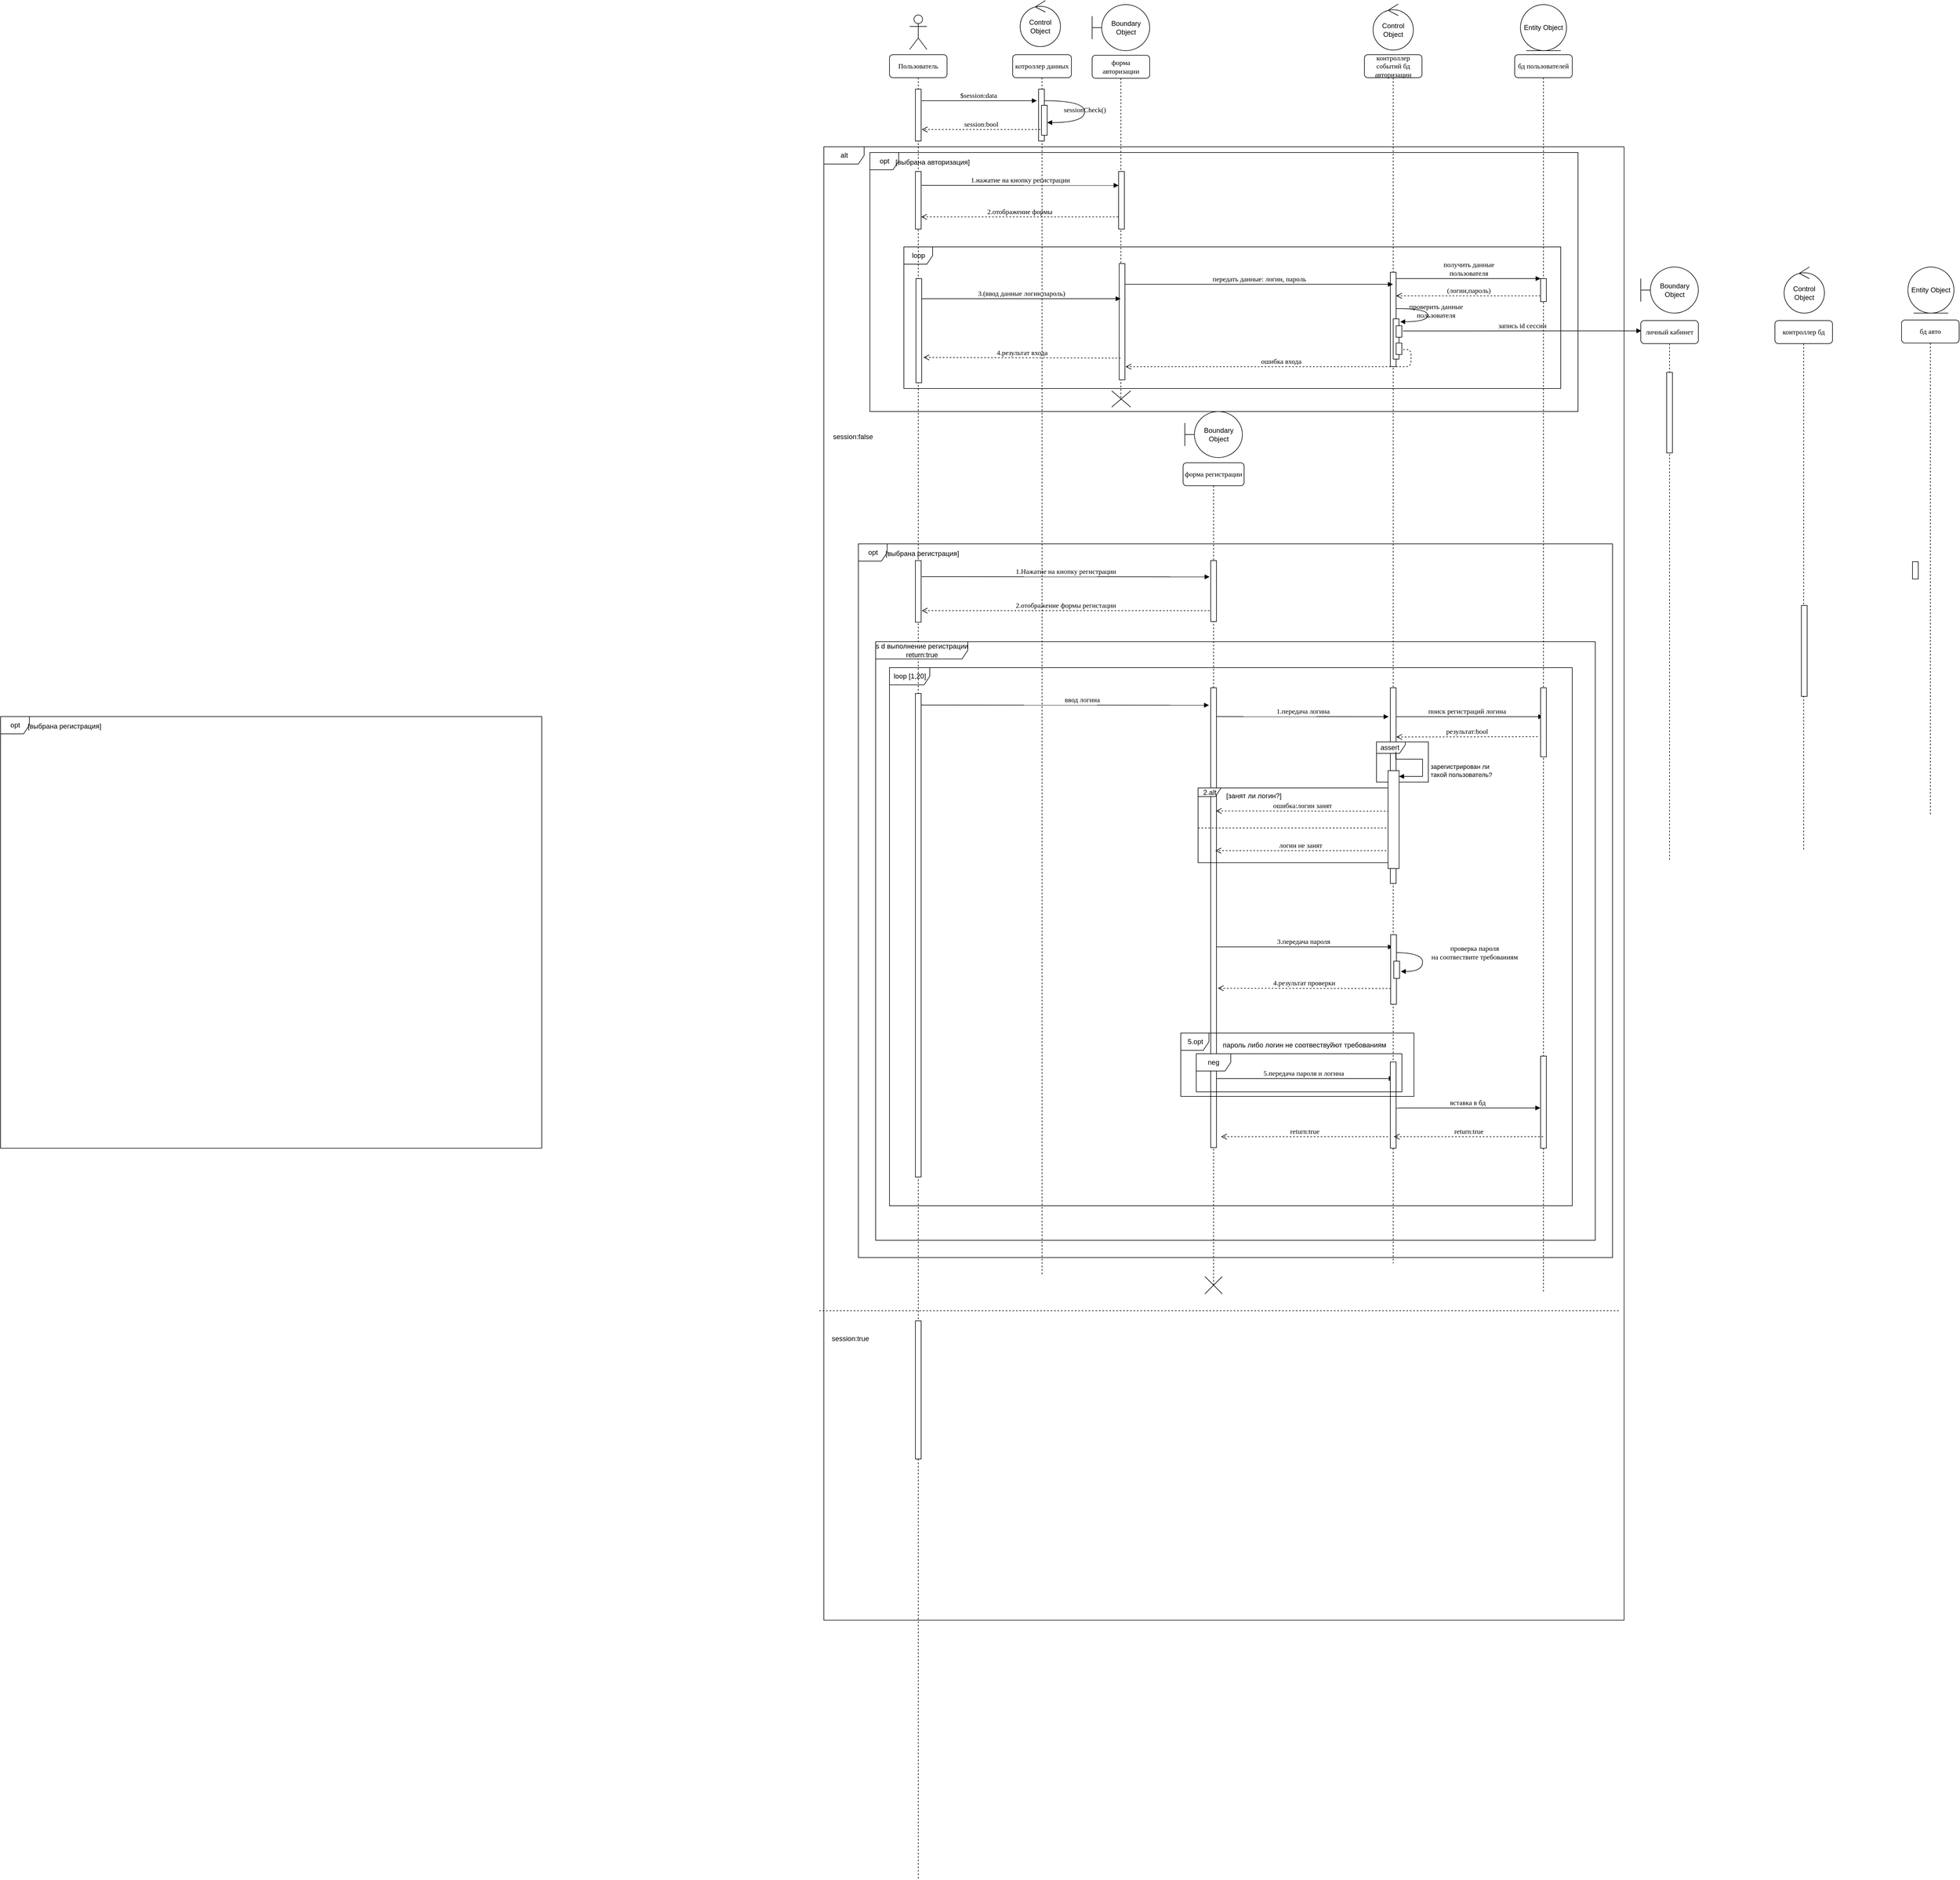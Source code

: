 <mxfile version="14.4.3" type="github">
  <diagram name="Page-1" id="13e1069c-82ec-6db2-03f1-153e76fe0fe0">
    <mxGraphModel dx="4631" dy="2146" grid="1" gridSize="10" guides="1" tooltips="1" connect="1" arrows="1" fold="1" page="1" pageScale="1" pageWidth="1100" pageHeight="850" background="#ffffff" math="0" shadow="0">
      <root>
        <mxCell id="0" />
        <mxCell id="1" parent="0" />
        <mxCell id="ozlEqdHtq1YX_P3JXQg_-59" value="loop [1,20]" style="shape=umlFrame;tabPosition=left;html=1;boundedLbl=1;labelInHeader=1;width=70;height=30;" parent="1" vertex="1">
          <mxGeometry x="14" y="1155" width="1186" height="935" as="geometry" />
        </mxCell>
        <mxCell id="ozlEqdHtq1YX_P3JXQg_-62" value="вставка в бд" style="html=1;verticalAlign=bottom;endArrow=block;labelBackgroundColor=none;fontFamily=Verdana;fontSize=12;edgeStyle=elbowEdgeStyle;elbow=vertical;exitX=0.211;exitY=0.154;exitDx=0;exitDy=0;exitPerimeter=0;" parent="1" edge="1">
          <mxGeometry relative="1" as="geometry">
            <mxPoint x="894.19" y="1922.07" as="sourcePoint" />
            <mxPoint x="1144.5" y="1920" as="targetPoint" />
            <Array as="points">
              <mxPoint x="945" y="1920" />
              <mxPoint x="1124.08" y="2040" />
              <mxPoint x="1081.83" y="2050" />
            </Array>
          </mxGeometry>
        </mxCell>
        <mxCell id="ozlEqdHtq1YX_P3JXQg_-51" value="5.передача пароля и логина" style="html=1;verticalAlign=bottom;endArrow=block;labelBackgroundColor=none;fontFamily=Verdana;fontSize=12;edgeStyle=elbowEdgeStyle;elbow=vertical;" parent="1" edge="1">
          <mxGeometry relative="1" as="geometry">
            <mxPoint x="575.5" y="1869" as="sourcePoint" />
            <mxPoint x="890" y="1869" as="targetPoint" />
            <Array as="points">
              <mxPoint x="860.5" y="1869" />
              <mxPoint x="830.5" y="1989" />
              <mxPoint x="788.25" y="1999" />
            </Array>
          </mxGeometry>
        </mxCell>
        <mxCell id="ozlEqdHtq1YX_P3JXQg_-31" value="3.передача пароля" style="html=1;verticalAlign=bottom;endArrow=block;labelBackgroundColor=none;fontFamily=Verdana;fontSize=12;edgeStyle=elbowEdgeStyle;elbow=vertical;" parent="1" source="5UJq4ZcLxgLSVfsXGpA9-72" target="7baba1c4bc27f4b0-4" edge="1">
          <mxGeometry relative="1" as="geometry">
            <mxPoint x="585" y="1640.034" as="sourcePoint" />
            <mxPoint x="884" y="1640" as="targetPoint" />
            <Array as="points">
              <mxPoint x="810" y="1640.29" />
              <mxPoint x="780" y="1760.29" />
              <mxPoint x="737.75" y="1770.29" />
            </Array>
          </mxGeometry>
        </mxCell>
        <mxCell id="ozlEqdHtq1YX_P3JXQg_-29" value="поиск регистраций логина" style="html=1;verticalAlign=bottom;endArrow=block;labelBackgroundColor=none;fontFamily=Verdana;fontSize=12;edgeStyle=elbowEdgeStyle;elbow=vertical;exitX=0.211;exitY=0.154;exitDx=0;exitDy=0;exitPerimeter=0;" parent="1" source="ozlEqdHtq1YX_P3JXQg_-12" target="7baba1c4bc27f4b0-5" edge="1">
          <mxGeometry relative="1" as="geometry">
            <mxPoint x="900" y="1240" as="sourcePoint" />
            <mxPoint x="1220" y="1240" as="targetPoint" />
            <Array as="points">
              <mxPoint x="1146" y="1240.29" />
              <mxPoint x="1116" y="1360.29" />
              <mxPoint x="1073.75" y="1370.29" />
            </Array>
          </mxGeometry>
        </mxCell>
        <mxCell id="5UJq4ZcLxgLSVfsXGpA9-53" value="opt" style="shape=umlFrame;tabPosition=left;html=1;boundedLbl=1;labelInHeader=1;width=50;height=30;" parent="1" vertex="1">
          <mxGeometry x="-20" y="260" width="1230" height="450" as="geometry" />
        </mxCell>
        <mxCell id="5UJq4ZcLxgLSVfsXGpA9-54" value="[выбрана авторизация]" style="text;align=center;" parent="5UJq4ZcLxgLSVfsXGpA9-53" vertex="1">
          <mxGeometry width="100" height="20" relative="1" as="geometry">
            <mxPoint x="59" y="3" as="offset" />
          </mxGeometry>
        </mxCell>
        <mxCell id="ozlEqdHtq1YX_P3JXQg_-3" value="" style="shape=umlDestroy;" parent="5UJq4ZcLxgLSVfsXGpA9-53" vertex="1">
          <mxGeometry x="420" y="414" width="33" height="28.34" as="geometry" />
        </mxCell>
        <mxCell id="5UJq4ZcLxgLSVfsXGpA9-32" value="loop" style="shape=umlFrame;tabPosition=left;html=1;boundedLbl=1;labelInHeader=1;width=50;height=30;" parent="1" vertex="1">
          <mxGeometry x="39" y="424" width="1141" height="246" as="geometry" />
        </mxCell>
        <mxCell id="5UJq4ZcLxgLSVfsXGpA9-11" value="alt" style="shape=umlFrame;tabWidth=110;tabHeight=30;tabPosition=left;html=1;boundedLbl=1;labelInHeader=1;width=70;height=30;" parent="1" vertex="1">
          <mxGeometry x="-100" y="250" width="1390" height="2560" as="geometry" />
        </mxCell>
        <mxCell id="5UJq4ZcLxgLSVfsXGpA9-12" value="session:false" style="text" parent="5UJq4ZcLxgLSVfsXGpA9-11" vertex="1">
          <mxGeometry width="100" height="20" relative="1" as="geometry">
            <mxPoint x="14" y="490" as="offset" />
          </mxGeometry>
        </mxCell>
        <mxCell id="5UJq4ZcLxgLSVfsXGpA9-13" value="session:true" style="line;strokeWidth=1;dashed=1;labelPosition=center;verticalLabelPosition=bottom;align=left;verticalAlign=top;spacingLeft=20;spacingTop=15;" parent="5UJq4ZcLxgLSVfsXGpA9-11" vertex="1">
          <mxGeometry x="-8.17" y="2002.69" width="1390" height="39.31" as="geometry" />
        </mxCell>
        <mxCell id="7baba1c4bc27f4b0-2" value="форма авторизации" style="shape=umlLifeline;perimeter=lifelinePerimeter;whiteSpace=wrap;html=1;container=1;collapsible=0;recursiveResize=0;outlineConnect=0;rounded=1;shadow=0;comic=0;labelBackgroundColor=none;strokeWidth=1;fontFamily=Verdana;fontSize=12;align=center;" parent="1" vertex="1">
          <mxGeometry x="366" y="91" width="100" height="599" as="geometry" />
        </mxCell>
        <mxCell id="7baba1c4bc27f4b0-10" value="" style="html=1;points=[];perimeter=orthogonalPerimeter;rounded=0;shadow=0;comic=0;labelBackgroundColor=none;strokeWidth=1;fontFamily=Verdana;fontSize=12;align=center;" parent="7baba1c4bc27f4b0-2" vertex="1">
          <mxGeometry x="47" y="362" width="10" height="202" as="geometry" />
        </mxCell>
        <mxCell id="5UJq4ZcLxgLSVfsXGpA9-65" value="" style="html=1;points=[];perimeter=orthogonalPerimeter;rounded=0;shadow=0;comic=0;labelBackgroundColor=none;strokeWidth=1;fontFamily=Verdana;fontSize=12;align=center;" parent="7baba1c4bc27f4b0-2" vertex="1">
          <mxGeometry x="46" y="202" width="10" height="100" as="geometry" />
        </mxCell>
        <mxCell id="7baba1c4bc27f4b0-4" value="контроллер событий бд&lt;br&gt;авторизации" style="shape=umlLifeline;perimeter=lifelinePerimeter;whiteSpace=wrap;html=1;container=1;collapsible=0;recursiveResize=0;outlineConnect=0;rounded=1;shadow=0;comic=0;labelBackgroundColor=none;strokeWidth=1;fontFamily=Verdana;fontSize=12;align=center;" parent="1" vertex="1">
          <mxGeometry x="839" y="90" width="100" height="2100" as="geometry" />
        </mxCell>
        <mxCell id="ozlEqdHtq1YX_P3JXQg_-36" value="проверка пароля&lt;br&gt;на соотвествите требованиям" style="html=1;verticalAlign=bottom;endArrow=block;labelBackgroundColor=none;fontFamily=Verdana;fontSize=12;elbow=vertical;edgeStyle=orthogonalEdgeStyle;curved=1;entryX=1.223;entryY=0.598;entryDx=0;entryDy=0;entryPerimeter=0;" parent="7baba1c4bc27f4b0-4" source="7baba1c4bc27f4b0-4" target="ozlEqdHtq1YX_P3JXQg_-33" edge="1">
          <mxGeometry x="0.096" y="90" relative="1" as="geometry">
            <mxPoint x="121" y="1530" as="sourcePoint" />
            <mxPoint x="121" y="1638" as="targetPoint" />
            <Array as="points">
              <mxPoint x="101" y="1560" />
              <mxPoint x="101" y="1593" />
            </Array>
            <mxPoint y="1" as="offset" />
          </mxGeometry>
        </mxCell>
        <mxCell id="ozlEqdHtq1YX_P3JXQg_-12" value="" style="html=1;points=[];perimeter=orthogonalPerimeter;rounded=0;shadow=0;comic=0;labelBackgroundColor=none;strokeWidth=1;fontFamily=Verdana;fontSize=12;align=center;" parent="7baba1c4bc27f4b0-4" vertex="1">
          <mxGeometry x="45" y="1100" width="10" height="340" as="geometry" />
        </mxCell>
        <mxCell id="ozlEqdHtq1YX_P3JXQg_-32" value="" style="html=1;points=[];perimeter=orthogonalPerimeter;rounded=0;shadow=0;comic=0;labelBackgroundColor=none;strokeWidth=1;fontFamily=Verdana;fontSize=12;align=center;" parent="7baba1c4bc27f4b0-4" vertex="1">
          <mxGeometry x="45.59" y="1529" width="10" height="121" as="geometry" />
        </mxCell>
        <mxCell id="ozlEqdHtq1YX_P3JXQg_-33" value="" style="html=1;points=[];perimeter=orthogonalPerimeter;rounded=0;shadow=0;comic=0;labelBackgroundColor=none;strokeWidth=1;fontFamily=Verdana;fontSize=12;align=center;" parent="7baba1c4bc27f4b0-4" vertex="1">
          <mxGeometry x="51" y="1575" width="10" height="30" as="geometry" />
        </mxCell>
        <mxCell id="ozlEqdHtq1YX_P3JXQg_-50" value="" style="html=1;points=[];perimeter=orthogonalPerimeter;rounded=0;shadow=0;comic=0;labelBackgroundColor=none;strokeWidth=1;fontFamily=Verdana;fontSize=12;align=center;" parent="7baba1c4bc27f4b0-4" vertex="1">
          <mxGeometry x="45" y="1750" width="10" height="150" as="geometry" />
        </mxCell>
        <mxCell id="7baba1c4bc27f4b0-5" value="бд пользователей" style="shape=umlLifeline;perimeter=lifelinePerimeter;whiteSpace=wrap;html=1;container=1;collapsible=0;recursiveResize=0;outlineConnect=0;rounded=1;shadow=0;comic=0;labelBackgroundColor=none;strokeWidth=1;fontFamily=Verdana;fontSize=12;align=center;" parent="1" vertex="1">
          <mxGeometry x="1100" y="90" width="100" height="2150" as="geometry" />
        </mxCell>
        <mxCell id="ozlEqdHtq1YX_P3JXQg_-21" value="" style="html=1;points=[];perimeter=orthogonalPerimeter;rounded=0;shadow=0;comic=0;labelBackgroundColor=none;strokeWidth=1;fontFamily=Verdana;fontSize=12;align=center;" parent="7baba1c4bc27f4b0-5" vertex="1">
          <mxGeometry x="45" y="1100" width="10" height="120" as="geometry" />
        </mxCell>
        <mxCell id="ozlEqdHtq1YX_P3JXQg_-61" value="" style="html=1;points=[];perimeter=orthogonalPerimeter;rounded=0;shadow=0;comic=0;labelBackgroundColor=none;strokeWidth=1;fontFamily=Verdana;fontSize=12;align=center;" parent="7baba1c4bc27f4b0-5" vertex="1">
          <mxGeometry x="45" y="1740" width="10" height="160" as="geometry" />
        </mxCell>
        <mxCell id="7baba1c4bc27f4b0-6" value="личный кабинет" style="shape=umlLifeline;perimeter=lifelinePerimeter;whiteSpace=wrap;html=1;container=1;collapsible=0;recursiveResize=0;outlineConnect=0;rounded=1;shadow=0;comic=0;labelBackgroundColor=none;strokeWidth=1;fontFamily=Verdana;fontSize=12;align=center;size=40;" parent="1" vertex="1">
          <mxGeometry x="1319" y="552" width="100" height="938" as="geometry" />
        </mxCell>
        <mxCell id="5UJq4ZcLxgLSVfsXGpA9-8" value="" style="html=1;points=[];perimeter=orthogonalPerimeter;rounded=0;shadow=0;comic=0;labelBackgroundColor=none;strokeWidth=1;fontFamily=Verdana;fontSize=12;align=center;" parent="7baba1c4bc27f4b0-6" vertex="1">
          <mxGeometry x="45" y="90" width="10" height="140" as="geometry" />
        </mxCell>
        <mxCell id="7baba1c4bc27f4b0-7" value="бд авто" style="shape=umlLifeline;perimeter=lifelinePerimeter;whiteSpace=wrap;html=1;container=1;collapsible=0;recursiveResize=0;outlineConnect=0;rounded=1;shadow=0;comic=0;labelBackgroundColor=none;strokeWidth=1;fontFamily=Verdana;fontSize=12;align=center;" parent="1" vertex="1">
          <mxGeometry x="1772" y="551" width="100" height="860" as="geometry" />
        </mxCell>
        <mxCell id="7baba1c4bc27f4b0-8" value="Пользователь" style="shape=umlLifeline;perimeter=lifelinePerimeter;whiteSpace=wrap;html=1;container=1;collapsible=0;recursiveResize=0;outlineConnect=0;rounded=1;shadow=0;comic=0;labelBackgroundColor=none;strokeWidth=1;fontFamily=Verdana;fontSize=12;align=center;" parent="1" vertex="1">
          <mxGeometry x="14" y="90" width="100" height="3170" as="geometry" />
        </mxCell>
        <mxCell id="7baba1c4bc27f4b0-9" value="" style="html=1;points=[];perimeter=orthogonalPerimeter;rounded=0;shadow=0;comic=0;labelBackgroundColor=none;strokeWidth=1;fontFamily=Verdana;fontSize=12;align=center;" parent="7baba1c4bc27f4b0-8" vertex="1">
          <mxGeometry x="45" y="60" width="10" height="90" as="geometry" />
        </mxCell>
        <mxCell id="5UJq4ZcLxgLSVfsXGpA9-60" value="" style="html=1;points=[];perimeter=orthogonalPerimeter;rounded=0;shadow=0;comic=0;labelBackgroundColor=none;strokeWidth=1;fontFamily=Verdana;fontSize=12;align=center;" parent="7baba1c4bc27f4b0-8" vertex="1">
          <mxGeometry x="45" y="879" width="10" height="107" as="geometry" />
        </mxCell>
        <mxCell id="5UJq4ZcLxgLSVfsXGpA9-64" value="" style="html=1;points=[];perimeter=orthogonalPerimeter;rounded=0;shadow=0;comic=0;labelBackgroundColor=none;strokeWidth=1;fontFamily=Verdana;fontSize=12;align=center;" parent="7baba1c4bc27f4b0-8" vertex="1">
          <mxGeometry x="45" y="203" width="10" height="100" as="geometry" />
        </mxCell>
        <mxCell id="ozlEqdHtq1YX_P3JXQg_-10" value="" style="html=1;points=[];perimeter=orthogonalPerimeter;rounded=0;shadow=0;comic=0;labelBackgroundColor=none;strokeWidth=1;fontFamily=Verdana;fontSize=12;align=center;" parent="7baba1c4bc27f4b0-8" vertex="1">
          <mxGeometry x="45" y="1110" width="10" height="840" as="geometry" />
        </mxCell>
        <mxCell id="aM3WUYIUwHqpuG_lVAmX-4" value="" style="html=1;points=[];perimeter=orthogonalPerimeter;rounded=0;shadow=0;comic=0;labelBackgroundColor=none;strokeWidth=1;fontFamily=Verdana;fontSize=12;align=center;" vertex="1" parent="7baba1c4bc27f4b0-8">
          <mxGeometry x="45" y="2200" width="10" height="240" as="geometry" />
        </mxCell>
        <mxCell id="7baba1c4bc27f4b0-16" value="" style="html=1;points=[];perimeter=orthogonalPerimeter;rounded=0;shadow=0;comic=0;labelBackgroundColor=none;strokeWidth=1;fontFamily=Verdana;fontSize=12;align=center;" parent="1" vertex="1">
          <mxGeometry x="884" y="468" width="10" height="164" as="geometry" />
        </mxCell>
        <mxCell id="7baba1c4bc27f4b0-19" value="" style="html=1;points=[];perimeter=orthogonalPerimeter;rounded=0;shadow=0;comic=0;labelBackgroundColor=none;strokeWidth=1;fontFamily=Verdana;fontSize=12;align=center;" parent="1" vertex="1">
          <mxGeometry x="1145" y="479" width="10" height="40" as="geometry" />
        </mxCell>
        <mxCell id="7baba1c4bc27f4b0-20" value="получить данные&lt;br&gt;пользователя" style="html=1;verticalAlign=bottom;endArrow=block;entryX=0;entryY=0;labelBackgroundColor=none;fontFamily=Verdana;fontSize=12;edgeStyle=elbowEdgeStyle;elbow=vertical;" parent="1" target="7baba1c4bc27f4b0-19" edge="1">
          <mxGeometry relative="1" as="geometry">
            <mxPoint x="894" y="479" as="sourcePoint" />
          </mxGeometry>
        </mxCell>
        <mxCell id="7baba1c4bc27f4b0-21" value="(логин,пароль)" style="html=1;verticalAlign=bottom;endArrow=open;dashed=1;endSize=8;labelBackgroundColor=none;fontFamily=Verdana;fontSize=12;edgeStyle=elbowEdgeStyle;elbow=vertical;" parent="1" source="7baba1c4bc27f4b0-19" edge="1">
          <mxGeometry relative="1" as="geometry">
            <mxPoint x="894" y="509" as="targetPoint" />
            <Array as="points">
              <mxPoint x="969" y="509" />
              <mxPoint x="999" y="509" />
            </Array>
          </mxGeometry>
        </mxCell>
        <mxCell id="7baba1c4bc27f4b0-25" value="" style="html=1;points=[];perimeter=orthogonalPerimeter;rounded=0;shadow=0;comic=0;labelBackgroundColor=none;strokeColor=#000000;strokeWidth=1;fillColor=#FFFFFF;fontFamily=Verdana;fontSize=12;fontColor=#000000;align=center;" parent="1" vertex="1">
          <mxGeometry x="1791" y="971" width="10" height="30" as="geometry" />
        </mxCell>
        <mxCell id="7baba1c4bc27f4b0-26" value="запись id сессии" style="html=1;verticalAlign=bottom;endArrow=block;labelBackgroundColor=none;fontFamily=Verdana;fontSize=12;startArrow=none;exitX=1.193;exitY=0.452;exitDx=0;exitDy=0;exitPerimeter=0;entryX=0.01;entryY=0.019;entryDx=0;entryDy=0;entryPerimeter=0;" parent="1" source="5UJq4ZcLxgLSVfsXGpA9-27" target="7baba1c4bc27f4b0-6" edge="1">
          <mxGeometry relative="1" as="geometry">
            <mxPoint x="894" y="612" as="sourcePoint" />
            <mxPoint x="1123" y="570" as="targetPoint" />
          </mxGeometry>
        </mxCell>
        <mxCell id="7baba1c4bc27f4b0-14" value="передать данные: логин, пароль" style="html=1;verticalAlign=bottom;endArrow=block;labelBackgroundColor=none;fontFamily=Verdana;fontSize=12;edgeStyle=elbowEdgeStyle;elbow=vertical;" parent="1" source="7baba1c4bc27f4b0-10" edge="1">
          <mxGeometry relative="1" as="geometry">
            <mxPoint x="416" y="449" as="sourcePoint" />
            <mxPoint x="888.5" y="489" as="targetPoint" />
            <Array as="points">
              <mxPoint x="536" y="489" />
            </Array>
          </mxGeometry>
        </mxCell>
        <mxCell id="7baba1c4bc27f4b0-34" value="" style="html=1;points=[];perimeter=orthogonalPerimeter;rounded=0;shadow=0;comic=0;labelBackgroundColor=none;strokeWidth=1;fontFamily=Verdana;fontSize=12;align=center;" parent="1" vertex="1">
          <mxGeometry x="889" y="549" width="10" height="70" as="geometry" />
        </mxCell>
        <mxCell id="7baba1c4bc27f4b0-35" value="проверить данные&lt;br&gt;пользователя" style="html=1;verticalAlign=bottom;endArrow=block;labelBackgroundColor=none;fontFamily=Verdana;fontSize=12;elbow=vertical;edgeStyle=orthogonalEdgeStyle;curved=1;entryX=1.213;entryY=0.072;entryPerimeter=0;exitX=1.038;exitY=0.345;exitPerimeter=0;entryDx=0;entryDy=0;" parent="1" target="7baba1c4bc27f4b0-34" edge="1">
          <mxGeometry x="0.205" y="14" relative="1" as="geometry">
            <mxPoint x="894.38" y="531.1" as="sourcePoint" />
            <mxPoint x="894" y="479" as="targetPoint" />
            <Array as="points">
              <mxPoint x="949" y="531" />
              <mxPoint x="949" y="554" />
            </Array>
            <mxPoint as="offset" />
          </mxGeometry>
        </mxCell>
        <mxCell id="5UJq4ZcLxgLSVfsXGpA9-1" value="" style="shape=umlActor;verticalLabelPosition=bottom;verticalAlign=top;html=1;outlineConnect=0;" parent="1" vertex="1">
          <mxGeometry x="49" y="21" width="30" height="60" as="geometry" />
        </mxCell>
        <mxCell id="5UJq4ZcLxgLSVfsXGpA9-5" value="Boundary Object" style="shape=umlBoundary;whiteSpace=wrap;html=1;" parent="1" vertex="1">
          <mxGeometry x="366" y="3" width="100" height="80" as="geometry" />
        </mxCell>
        <mxCell id="5UJq4ZcLxgLSVfsXGpA9-6" value="Control Object" style="ellipse;shape=umlControl;whiteSpace=wrap;html=1;" parent="1" vertex="1">
          <mxGeometry x="854" y="2" width="70" height="80" as="geometry" />
        </mxCell>
        <mxCell id="5UJq4ZcLxgLSVfsXGpA9-7" value="Entity Object" style="ellipse;shape=umlEntity;whiteSpace=wrap;html=1;" parent="1" vertex="1">
          <mxGeometry x="1110" y="3" width="80" height="80" as="geometry" />
        </mxCell>
        <mxCell id="5UJq4ZcLxgLSVfsXGpA9-15" value="котроллер данных" style="shape=umlLifeline;perimeter=lifelinePerimeter;whiteSpace=wrap;html=1;container=1;collapsible=0;recursiveResize=0;outlineConnect=0;rounded=1;shadow=0;comic=0;labelBackgroundColor=none;strokeWidth=1;fontFamily=Verdana;fontSize=12;align=center;" parent="1" vertex="1">
          <mxGeometry x="228" y="90" width="102" height="2120" as="geometry" />
        </mxCell>
        <mxCell id="5UJq4ZcLxgLSVfsXGpA9-16" value="" style="html=1;points=[];perimeter=orthogonalPerimeter;rounded=0;shadow=0;comic=0;labelBackgroundColor=none;strokeWidth=1;fontFamily=Verdana;fontSize=12;align=center;" parent="5UJq4ZcLxgLSVfsXGpA9-15" vertex="1">
          <mxGeometry x="45" y="60" width="10" height="90" as="geometry" />
        </mxCell>
        <mxCell id="5UJq4ZcLxgLSVfsXGpA9-21" value="" style="html=1;points=[];perimeter=orthogonalPerimeter;rounded=0;shadow=0;comic=0;labelBackgroundColor=none;strokeWidth=1;fontFamily=Verdana;fontSize=12;align=center;" parent="5UJq4ZcLxgLSVfsXGpA9-15" vertex="1">
          <mxGeometry x="50" y="88" width="10" height="52" as="geometry" />
        </mxCell>
        <mxCell id="5UJq4ZcLxgLSVfsXGpA9-22" value="sessionCheck()" style="html=1;verticalAlign=bottom;endArrow=block;labelBackgroundColor=none;fontFamily=Verdana;fontSize=12;elbow=vertical;edgeStyle=orthogonalEdgeStyle;curved=1;" parent="5UJq4ZcLxgLSVfsXGpA9-15" source="5UJq4ZcLxgLSVfsXGpA9-16" target="5UJq4ZcLxgLSVfsXGpA9-21" edge="1">
          <mxGeometry x="0.098" relative="1" as="geometry">
            <mxPoint x="70.0" y="80.0" as="sourcePoint" />
            <mxPoint x="74.62" y="117.92" as="targetPoint" />
            <Array as="points">
              <mxPoint x="125" y="80" />
              <mxPoint x="125" y="118" />
            </Array>
            <mxPoint as="offset" />
          </mxGeometry>
        </mxCell>
        <mxCell id="5UJq4ZcLxgLSVfsXGpA9-19" value="$session:data&amp;nbsp;" style="html=1;verticalAlign=bottom;endArrow=block;labelBackgroundColor=none;fontFamily=Verdana;fontSize=12;edgeStyle=elbowEdgeStyle;elbow=vertical;" parent="1" edge="1">
          <mxGeometry relative="1" as="geometry">
            <mxPoint x="70" y="170" as="sourcePoint" />
            <mxPoint x="270" y="170" as="targetPoint" />
            <Array as="points">
              <mxPoint x="196" y="170" />
              <mxPoint x="166" y="290" />
              <mxPoint x="123.75" y="300" />
            </Array>
          </mxGeometry>
        </mxCell>
        <mxCell id="5UJq4ZcLxgLSVfsXGpA9-20" value="Control Object" style="ellipse;shape=umlControl;whiteSpace=wrap;html=1;" parent="1" vertex="1">
          <mxGeometry x="241" y="-4" width="70" height="80" as="geometry" />
        </mxCell>
        <mxCell id="5UJq4ZcLxgLSVfsXGpA9-23" value="session:bool" style="html=1;verticalAlign=bottom;endArrow=open;dashed=1;endSize=8;exitX=-0.192;exitY=0.808;labelBackgroundColor=none;fontFamily=Verdana;fontSize=12;exitDx=0;exitDy=0;exitPerimeter=0;" parent="1" source="5UJq4ZcLxgLSVfsXGpA9-21" edge="1">
          <mxGeometry relative="1" as="geometry">
            <mxPoint x="70" y="220" as="targetPoint" />
            <mxPoint x="601" y="327" as="sourcePoint" />
          </mxGeometry>
        </mxCell>
        <mxCell id="5UJq4ZcLxgLSVfsXGpA9-24" value="3.(ввод данные логин,пароль)" style="html=1;verticalAlign=bottom;endArrow=block;labelBackgroundColor=none;fontFamily=Verdana;fontSize=12;edgeStyle=elbowEdgeStyle;elbow=vertical;" parent="1" edge="1">
          <mxGeometry relative="1" as="geometry">
            <mxPoint x="70" y="514" as="sourcePoint" />
            <mxPoint x="415.5" y="514" as="targetPoint" />
            <Array as="points">
              <mxPoint x="140" y="514" />
              <mxPoint x="266" y="494" />
              <mxPoint x="166" y="494" />
            </Array>
          </mxGeometry>
        </mxCell>
        <mxCell id="5UJq4ZcLxgLSVfsXGpA9-25" value="" style="html=1;points=[];perimeter=orthogonalPerimeter;rounded=0;shadow=0;comic=0;labelBackgroundColor=none;strokeWidth=1;fontFamily=Verdana;fontSize=12;align=center;" parent="1" vertex="1">
          <mxGeometry x="894" y="591" width="10" height="20" as="geometry" />
        </mxCell>
        <mxCell id="5UJq4ZcLxgLSVfsXGpA9-27" value="" style="html=1;points=[];perimeter=orthogonalPerimeter;rounded=0;shadow=0;comic=0;labelBackgroundColor=none;strokeWidth=1;fontFamily=Verdana;fontSize=12;align=center;" parent="1" vertex="1">
          <mxGeometry x="894" y="561" width="10" height="20" as="geometry" />
        </mxCell>
        <mxCell id="5UJq4ZcLxgLSVfsXGpA9-28" value="Boundary Object" style="shape=umlBoundary;whiteSpace=wrap;html=1;" parent="1" vertex="1">
          <mxGeometry x="1319" y="459" width="100" height="80" as="geometry" />
        </mxCell>
        <mxCell id="5UJq4ZcLxgLSVfsXGpA9-29" value="Entity Object" style="ellipse;shape=umlEntity;whiteSpace=wrap;html=1;" parent="1" vertex="1">
          <mxGeometry x="1783" y="459" width="80" height="80" as="geometry" />
        </mxCell>
        <mxCell id="5UJq4ZcLxgLSVfsXGpA9-30" value="контроллер бд" style="shape=umlLifeline;perimeter=lifelinePerimeter;whiteSpace=wrap;html=1;container=1;collapsible=0;recursiveResize=0;outlineConnect=0;rounded=1;shadow=0;comic=0;labelBackgroundColor=none;strokeWidth=1;fontFamily=Verdana;fontSize=12;align=center;size=40;" parent="1" vertex="1">
          <mxGeometry x="1552" y="552" width="100" height="920" as="geometry" />
        </mxCell>
        <mxCell id="5UJq4ZcLxgLSVfsXGpA9-34" value="" style="html=1;points=[];perimeter=orthogonalPerimeter;rounded=0;shadow=0;comic=0;labelBackgroundColor=none;strokeWidth=1;fontFamily=Verdana;fontSize=12;align=center;" parent="5UJq4ZcLxgLSVfsXGpA9-30" vertex="1">
          <mxGeometry x="46" y="495" width="10" height="158" as="geometry" />
        </mxCell>
        <mxCell id="5UJq4ZcLxgLSVfsXGpA9-31" value="Control Object" style="ellipse;shape=umlControl;whiteSpace=wrap;html=1;" parent="1" vertex="1">
          <mxGeometry x="1568" y="459" width="70" height="80" as="geometry" />
        </mxCell>
        <mxCell id="5UJq4ZcLxgLSVfsXGpA9-58" value="opt" style="shape=umlFrame;tabPosition=left;html=1;boundedLbl=1;labelInHeader=1;width=50;height=30;" parent="1" vertex="1">
          <mxGeometry x="-40" y="940" width="1310" height="1240" as="geometry" />
        </mxCell>
        <mxCell id="5UJq4ZcLxgLSVfsXGpA9-59" value="[выбрана регистрация]" style="text;align=center;" parent="5UJq4ZcLxgLSVfsXGpA9-58" vertex="1">
          <mxGeometry width="100" height="20" relative="1" as="geometry">
            <mxPoint x="61" y="3" as="offset" />
          </mxGeometry>
        </mxCell>
        <mxCell id="5UJq4ZcLxgLSVfsXGpA9-61" value="4.результат входа" style="html=1;verticalAlign=bottom;endArrow=open;dashed=1;endSize=8;labelBackgroundColor=none;fontFamily=Verdana;fontSize=12;" parent="1" edge="1">
          <mxGeometry relative="1" as="geometry">
            <mxPoint x="73" y="616" as="targetPoint" />
            <mxPoint x="415.5" y="617.2" as="sourcePoint" />
          </mxGeometry>
        </mxCell>
        <mxCell id="5UJq4ZcLxgLSVfsXGpA9-62" value="ошибка входа" style="html=1;verticalAlign=bottom;endArrow=open;dashed=1;endSize=8;labelBackgroundColor=none;fontFamily=Verdana;fontSize=12;edgeStyle=elbowEdgeStyle;elbow=vertical;exitX=1.72;exitY=0.762;exitDx=0;exitDy=0;exitPerimeter=0;entryX=1.107;entryY=0.887;entryDx=0;entryDy=0;entryPerimeter=0;" parent="1" source="7baba1c4bc27f4b0-34" target="7baba1c4bc27f4b0-10" edge="1">
          <mxGeometry relative="1" as="geometry">
            <mxPoint x="709" y="794" as="targetPoint" />
            <Array as="points">
              <mxPoint x="920" y="724" />
              <mxPoint x="784" y="794" />
              <mxPoint x="814" y="794" />
            </Array>
            <mxPoint x="839" y="794" as="sourcePoint" />
          </mxGeometry>
        </mxCell>
        <mxCell id="5UJq4ZcLxgLSVfsXGpA9-63" value="" style="html=1;points=[];perimeter=orthogonalPerimeter;rounded=0;shadow=0;comic=0;labelBackgroundColor=none;strokeWidth=1;fontFamily=Verdana;fontSize=12;align=center;" parent="1" vertex="1">
          <mxGeometry x="60" y="479" width="10" height="181" as="geometry" />
        </mxCell>
        <mxCell id="5UJq4ZcLxgLSVfsXGpA9-66" value="1.нажатие на кнопку регистрации" style="html=1;verticalAlign=bottom;endArrow=block;labelBackgroundColor=none;fontFamily=Verdana;fontSize=12;edgeStyle=elbowEdgeStyle;elbow=vertical;" parent="1" edge="1">
          <mxGeometry relative="1" as="geometry">
            <mxPoint x="70" y="317" as="sourcePoint" />
            <mxPoint x="412" y="317.17" as="targetPoint" />
            <Array as="points">
              <mxPoint x="300" y="317.17" />
              <mxPoint x="426" y="297.17" />
              <mxPoint x="326" y="297.17" />
            </Array>
          </mxGeometry>
        </mxCell>
        <mxCell id="5UJq4ZcLxgLSVfsXGpA9-68" value="2.отображение формы" style="html=1;verticalAlign=bottom;endArrow=open;dashed=1;endSize=8;labelBackgroundColor=none;fontFamily=Verdana;fontSize=12;exitX=-0.073;exitY=0.789;exitDx=0;exitDy=0;exitPerimeter=0;" parent="1" source="5UJq4ZcLxgLSVfsXGpA9-65" target="5UJq4ZcLxgLSVfsXGpA9-64" edge="1">
          <mxGeometry relative="1" as="geometry">
            <mxPoint x="215" y="370" as="targetPoint" />
            <mxPoint x="550.5" y="370.2" as="sourcePoint" />
          </mxGeometry>
        </mxCell>
        <mxCell id="5UJq4ZcLxgLSVfsXGpA9-72" value="форма регистрации" style="shape=umlLifeline;perimeter=lifelinePerimeter;whiteSpace=wrap;html=1;container=1;collapsible=0;recursiveResize=0;outlineConnect=0;rounded=1;shadow=0;comic=0;labelBackgroundColor=none;strokeWidth=1;fontFamily=Verdana;fontSize=12;align=center;" parent="1" vertex="1">
          <mxGeometry x="524" y="799" width="106" height="1431" as="geometry" />
        </mxCell>
        <mxCell id="ozlEqdHtq1YX_P3JXQg_-2" value="" style="html=1;points=[];perimeter=orthogonalPerimeter;rounded=0;shadow=0;comic=0;labelBackgroundColor=none;strokeWidth=1;fontFamily=Verdana;fontSize=12;align=center;" parent="5UJq4ZcLxgLSVfsXGpA9-72" vertex="1">
          <mxGeometry x="48" y="170" width="10" height="106" as="geometry" />
        </mxCell>
        <mxCell id="ozlEqdHtq1YX_P3JXQg_-11" value="" style="html=1;points=[];perimeter=orthogonalPerimeter;rounded=0;shadow=0;comic=0;labelBackgroundColor=none;strokeWidth=1;fontFamily=Verdana;fontSize=12;align=center;" parent="5UJq4ZcLxgLSVfsXGpA9-72" vertex="1">
          <mxGeometry x="48" y="391" width="10" height="799" as="geometry" />
        </mxCell>
        <mxCell id="aM3WUYIUwHqpuG_lVAmX-5" value="" style="shape=umlDestroy;" vertex="1" parent="5UJq4ZcLxgLSVfsXGpA9-72">
          <mxGeometry x="38" y="1414" width="30" height="30" as="geometry" />
        </mxCell>
        <mxCell id="ozlEqdHtq1YX_P3JXQg_-1" value="Boundary Object" style="shape=umlBoundary;whiteSpace=wrap;html=1;" parent="1" vertex="1">
          <mxGeometry x="527" y="710" width="100" height="80" as="geometry" />
        </mxCell>
        <mxCell id="ozlEqdHtq1YX_P3JXQg_-4" value="1.Нажатие на кнопку регистрации" style="html=1;verticalAlign=bottom;endArrow=block;labelBackgroundColor=none;fontFamily=Verdana;fontSize=12;edgeStyle=elbowEdgeStyle;elbow=vertical;" parent="1" edge="1">
          <mxGeometry relative="1" as="geometry">
            <mxPoint x="70" y="997" as="sourcePoint" />
            <mxPoint x="570" y="997" as="targetPoint" />
            <Array as="points">
              <mxPoint x="276" y="997.29" />
              <mxPoint x="246" y="1117.29" />
              <mxPoint x="203.75" y="1127.29" />
            </Array>
          </mxGeometry>
        </mxCell>
        <mxCell id="ozlEqdHtq1YX_P3JXQg_-5" value="2.отображение формы регистации" style="html=1;verticalAlign=bottom;endArrow=open;dashed=1;endSize=8;labelBackgroundColor=none;fontFamily=Verdana;fontSize=12;" parent="1" edge="1">
          <mxGeometry relative="1" as="geometry">
            <mxPoint x="70" y="1056" as="targetPoint" />
            <mxPoint x="570" y="1056" as="sourcePoint" />
          </mxGeometry>
        </mxCell>
        <mxCell id="ozlEqdHtq1YX_P3JXQg_-13" value="ввод логина&amp;nbsp;" style="html=1;verticalAlign=bottom;endArrow=block;labelBackgroundColor=none;fontFamily=Verdana;fontSize=12;edgeStyle=elbowEdgeStyle;elbow=vertical;" parent="1" edge="1">
          <mxGeometry x="0.124" relative="1" as="geometry">
            <mxPoint x="69" y="1220.0" as="sourcePoint" />
            <mxPoint x="569" y="1220.0" as="targetPoint" />
            <Array as="points">
              <mxPoint x="275" y="1220.29" />
              <mxPoint x="245" y="1340.29" />
              <mxPoint x="202.75" y="1350.29" />
            </Array>
            <mxPoint as="offset" />
          </mxGeometry>
        </mxCell>
        <mxCell id="ozlEqdHtq1YX_P3JXQg_-15" value="1.передача логина" style="html=1;verticalAlign=bottom;endArrow=block;labelBackgroundColor=none;fontFamily=Verdana;fontSize=12;edgeStyle=elbowEdgeStyle;elbow=vertical;exitX=0.8;exitY=0.186;exitDx=0;exitDy=0;exitPerimeter=0;" parent="1" edge="1">
          <mxGeometry relative="1" as="geometry">
            <mxPoint x="582" y="1240.034" as="sourcePoint" />
            <mxPoint x="881" y="1240" as="targetPoint" />
            <Array as="points">
              <mxPoint x="807" y="1240.29" />
              <mxPoint x="777" y="1360.29" />
              <mxPoint x="734.75" y="1370.29" />
            </Array>
          </mxGeometry>
        </mxCell>
        <mxCell id="ozlEqdHtq1YX_P3JXQg_-22" value="assert" style="shape=umlFrame;whiteSpace=wrap;html=1;width=50;height=20;boundedLbl=1;verticalAlign=middle;align=left;spacingLeft=5;" parent="1" vertex="1">
          <mxGeometry x="860" y="1284" width="90" height="70" as="geometry" />
        </mxCell>
        <mxCell id="ozlEqdHtq1YX_P3JXQg_-16" value="2.alt" style="shape=umlFrame;tabWidth=110;tabHeight=30;tabPosition=left;html=1;boundedLbl=1;labelInHeader=1;width=40;height=15;" parent="1" vertex="1">
          <mxGeometry x="550" y="1364" width="340" height="130" as="geometry" />
        </mxCell>
        <mxCell id="ozlEqdHtq1YX_P3JXQg_-17" value="[занят ли логин?]" style="text" parent="ozlEqdHtq1YX_P3JXQg_-16" vertex="1">
          <mxGeometry width="100" height="20" relative="1" as="geometry">
            <mxPoint x="47" as="offset" />
          </mxGeometry>
        </mxCell>
        <mxCell id="ozlEqdHtq1YX_P3JXQg_-18" value="" style="line;strokeWidth=1;dashed=1;labelPosition=center;verticalLabelPosition=bottom;align=left;verticalAlign=top;spacingLeft=20;spacingTop=15;" parent="ozlEqdHtq1YX_P3JXQg_-16" vertex="1">
          <mxGeometry y="67" width="340.0" height="5.2" as="geometry" />
        </mxCell>
        <mxCell id="ozlEqdHtq1YX_P3JXQg_-20" value="логин не занят" style="html=1;verticalAlign=bottom;endArrow=open;dashed=1;endSize=8;labelBackgroundColor=none;fontFamily=Verdana;fontSize=12;exitX=-0.158;exitY=0.818;exitDx=0;exitDy=0;exitPerimeter=0;" parent="ozlEqdHtq1YX_P3JXQg_-16" source="ozlEqdHtq1YX_P3JXQg_-26" edge="1">
          <mxGeometry relative="1" as="geometry">
            <mxPoint x="30" y="109" as="targetPoint" />
            <mxPoint x="304.162" y="109" as="sourcePoint" />
          </mxGeometry>
        </mxCell>
        <mxCell id="ozlEqdHtq1YX_P3JXQg_-25" value="ошибка:логин занят" style="html=1;verticalAlign=bottom;endArrow=open;dashed=1;endSize=8;labelBackgroundColor=none;fontFamily=Verdana;fontSize=12;exitX=0.08;exitY=0.415;exitDx=0;exitDy=0;exitPerimeter=0;" parent="ozlEqdHtq1YX_P3JXQg_-16" source="ozlEqdHtq1YX_P3JXQg_-26" edge="1">
          <mxGeometry relative="1" as="geometry">
            <mxPoint x="30.885" y="40.0" as="targetPoint" />
            <mxPoint x="303.243" y="40" as="sourcePoint" />
          </mxGeometry>
        </mxCell>
        <mxCell id="ozlEqdHtq1YX_P3JXQg_-27" value="зарегистрирован ли &lt;br&gt;такой пользователь?" style="edgeStyle=orthogonalEdgeStyle;html=1;align=left;spacingLeft=2;endArrow=block;rounded=0;exitX=0.943;exitY=0.354;exitDx=0;exitDy=0;exitPerimeter=0;" parent="1" target="ozlEqdHtq1YX_P3JXQg_-26" edge="1">
          <mxGeometry x="0.222" y="10" relative="1" as="geometry">
            <mxPoint x="893.43" y="1300.82" as="sourcePoint" />
            <Array as="points">
              <mxPoint x="893" y="1314" />
              <mxPoint x="940" y="1314" />
              <mxPoint x="940" y="1344" />
            </Array>
            <mxPoint x="950" y="1324" as="targetPoint" />
            <mxPoint as="offset" />
          </mxGeometry>
        </mxCell>
        <mxCell id="ozlEqdHtq1YX_P3JXQg_-26" value="" style="html=1;points=[];perimeter=orthogonalPerimeter;" parent="1" vertex="1">
          <mxGeometry x="880" y="1334" width="19.19" height="170" as="geometry" />
        </mxCell>
        <mxCell id="ozlEqdHtq1YX_P3JXQg_-30" value="результат:bool" style="html=1;verticalAlign=bottom;endArrow=open;dashed=1;endSize=8;labelBackgroundColor=none;fontFamily=Verdana;fontSize=12;entryX=1.126;entryY=0.259;entryDx=0;entryDy=0;entryPerimeter=0;" parent="1" edge="1">
          <mxGeometry relative="1" as="geometry">
            <mxPoint x="894.26" y="1275.47" as="targetPoint" />
            <mxPoint x="1140" y="1275" as="sourcePoint" />
          </mxGeometry>
        </mxCell>
        <mxCell id="ozlEqdHtq1YX_P3JXQg_-49" value="4.результат проверки" style="html=1;verticalAlign=bottom;endArrow=open;dashed=1;endSize=8;labelBackgroundColor=none;fontFamily=Verdana;fontSize=12;exitX=0.08;exitY=0.415;exitDx=0;exitDy=0;exitPerimeter=0;" parent="1" edge="1">
          <mxGeometry relative="1" as="geometry">
            <mxPoint x="584.345" y="1712.0" as="targetPoint" />
            <mxPoint x="884.995" y="1712.55" as="sourcePoint" />
          </mxGeometry>
        </mxCell>
        <mxCell id="ozlEqdHtq1YX_P3JXQg_-47" value="5.opt" style="shape=umlFrame;tabPosition=left;html=1;boundedLbl=1;labelInHeader=1;width=49;height=30;" parent="1" vertex="1">
          <mxGeometry x="520" y="1790" width="405" height="110" as="geometry" />
        </mxCell>
        <mxCell id="ozlEqdHtq1YX_P3JXQg_-48" value="пароль либо логин не соотвествуйют требованиям" style="text;align=center;" parent="ozlEqdHtq1YX_P3JXQg_-47" vertex="1">
          <mxGeometry width="100" height="20" relative="1" as="geometry">
            <mxPoint x="165" y="7" as="offset" />
          </mxGeometry>
        </mxCell>
        <mxCell id="ozlEqdHtq1YX_P3JXQg_-45" value="neg" style="shape=umlFrame;whiteSpace=wrap;html=1;" parent="ozlEqdHtq1YX_P3JXQg_-47" vertex="1">
          <mxGeometry x="26.835" y="35.866" width="357.311" height="66.272" as="geometry" />
        </mxCell>
        <mxCell id="ozlEqdHtq1YX_P3JXQg_-63" value="return:true" style="html=1;verticalAlign=bottom;endArrow=open;dashed=1;endSize=8;labelBackgroundColor=none;fontFamily=Verdana;fontSize=12;" parent="1" source="7baba1c4bc27f4b0-5" edge="1">
          <mxGeometry relative="1" as="geometry">
            <mxPoint x="890" y="1970" as="targetPoint" />
            <mxPoint x="1100" y="1970" as="sourcePoint" />
          </mxGeometry>
        </mxCell>
        <mxCell id="ozlEqdHtq1YX_P3JXQg_-65" value="return:true" style="html=1;verticalAlign=bottom;endArrow=open;dashed=1;endSize=8;labelBackgroundColor=none;fontFamily=Verdana;fontSize=12;" parent="1" edge="1">
          <mxGeometry relative="1" as="geometry">
            <mxPoint x="590" y="1970" as="targetPoint" />
            <mxPoint x="880" y="1970" as="sourcePoint" />
          </mxGeometry>
        </mxCell>
        <mxCell id="ozlEqdHtq1YX_P3JXQg_-57" value="s d выполнение регистрации&lt;br&gt;return:true" style="shape=umlFrame;tabPosition=left;html=1;boundedLbl=1;labelInHeader=1;width=160;height=30;" parent="1" vertex="1">
          <mxGeometry x="-10" y="1110" width="1250" height="1040" as="geometry" />
        </mxCell>
        <mxCell id="aM3WUYIUwHqpuG_lVAmX-6" value="opt" style="shape=umlFrame;tabPosition=left;html=1;boundedLbl=1;labelInHeader=1;width=50;height=30;" vertex="1" parent="1">
          <mxGeometry x="-1530" y="1240" width="940" height="750" as="geometry" />
        </mxCell>
        <mxCell id="aM3WUYIUwHqpuG_lVAmX-7" value="[выбрана регистрация]" style="text;align=center;" vertex="1" parent="aM3WUYIUwHqpuG_lVAmX-6">
          <mxGeometry width="100" height="20" relative="1" as="geometry">
            <mxPoint x="61" y="3" as="offset" />
          </mxGeometry>
        </mxCell>
      </root>
    </mxGraphModel>
  </diagram>
</mxfile>
